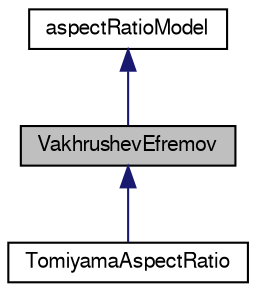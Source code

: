 digraph "VakhrushevEfremov"
{
  bgcolor="transparent";
  edge [fontname="FreeSans",fontsize="10",labelfontname="FreeSans",labelfontsize="10"];
  node [fontname="FreeSans",fontsize="10",shape=record];
  Node0 [label="VakhrushevEfremov",height=0.2,width=0.4,color="black", fillcolor="grey75", style="filled", fontcolor="black"];
  Node1 -> Node0 [dir="back",color="midnightblue",fontsize="10",style="solid",fontname="FreeSans"];
  Node1 [label="aspectRatioModel",height=0.2,width=0.4,color="black",URL="$a32098.html"];
  Node0 -> Node2 [dir="back",color="midnightblue",fontsize="10",style="solid",fontname="FreeSans"];
  Node2 [label="TomiyamaAspectRatio",height=0.2,width=0.4,color="black",URL="$a32106.html",tooltip="Aspect ratio model of Tomiyama. "];
}
